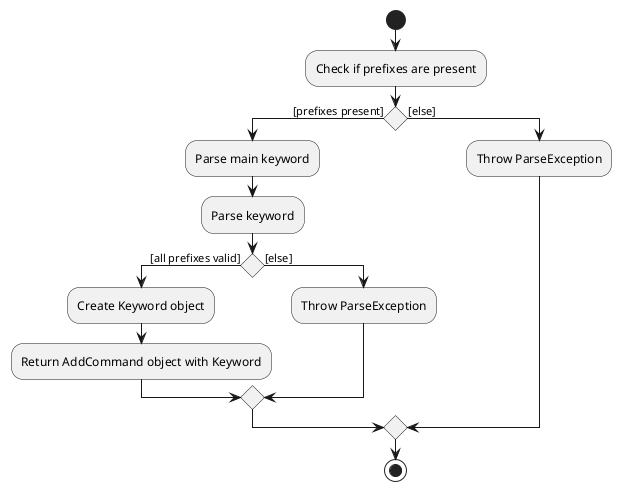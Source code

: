 @startuml AddKeywordParseActivityDiagram
start
:Check if prefixes are present;
if () then ([prefixes present])
  :Parse main keyword;
  :Parse keyword;
  if () then ([all prefixes valid])
    :Create Keyword object;
    :Return AddCommand object with Keyword;
  else ([else])
    :Throw ParseException;
  endif
else ([else])
  :Throw ParseException;
endif
stop
@enduml
